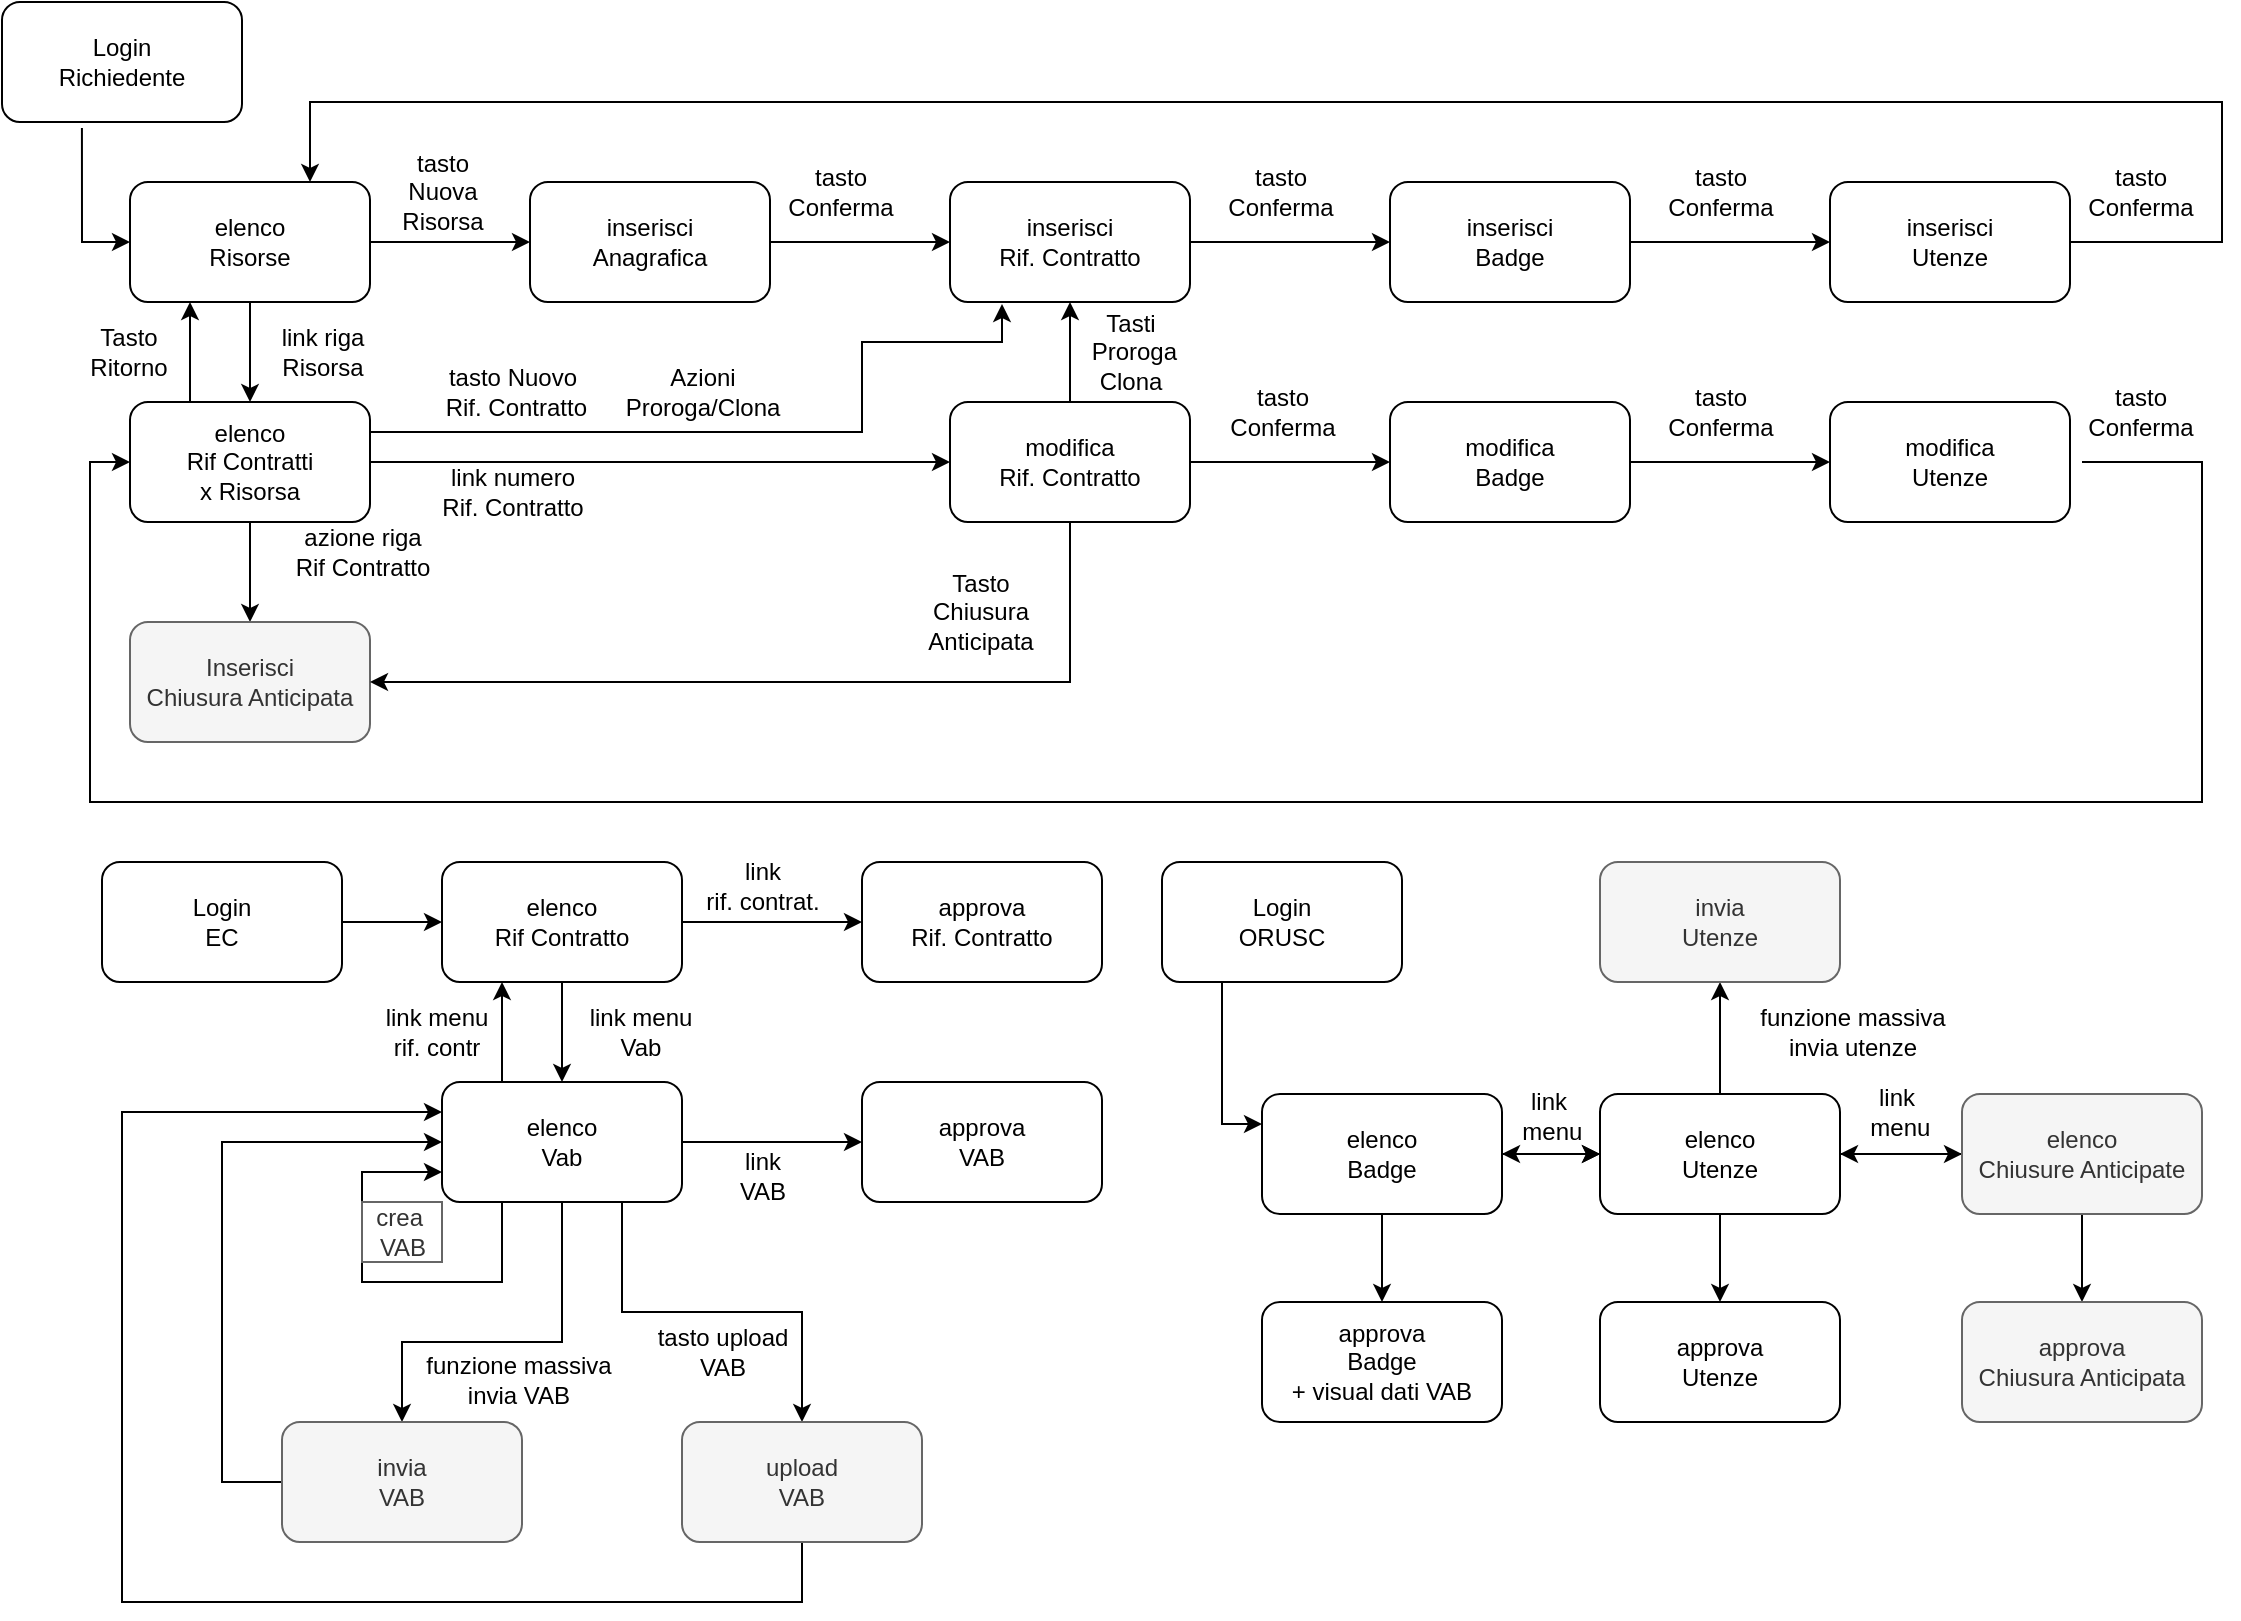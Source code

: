 <mxfile version="12.6.5" type="device"><diagram id="5g_7nbuAOR0tkVPOFlmu" name="Page-1"><mxGraphModel dx="1422" dy="851" grid="1" gridSize="10" guides="1" tooltips="1" connect="1" arrows="1" fold="1" page="1" pageScale="1" pageWidth="1169" pageHeight="827" math="0" shadow="0"><root><mxCell id="0"/><mxCell id="1" parent="0"/><mxCell id="WuMZqSiyJ-dTgNfGxPQP-13" style="edgeStyle=orthogonalEdgeStyle;rounded=0;orthogonalLoop=1;jettySize=auto;html=1;exitX=1;exitY=0.5;exitDx=0;exitDy=0;entryX=0;entryY=0.5;entryDx=0;entryDy=0;" parent="1" source="WuMZqSiyJ-dTgNfGxPQP-3" target="WuMZqSiyJ-dTgNfGxPQP-4" edge="1"><mxGeometry relative="1" as="geometry"/></mxCell><mxCell id="WuMZqSiyJ-dTgNfGxPQP-19" style="edgeStyle=orthogonalEdgeStyle;rounded=0;orthogonalLoop=1;jettySize=auto;html=1;exitX=0.5;exitY=1;exitDx=0;exitDy=0;" parent="1" source="WuMZqSiyJ-dTgNfGxPQP-3" target="WuMZqSiyJ-dTgNfGxPQP-8" edge="1"><mxGeometry relative="1" as="geometry"/></mxCell><mxCell id="WuMZqSiyJ-dTgNfGxPQP-3" value="elenco&lt;br&gt;Risorse" style="rounded=1;whiteSpace=wrap;html=1;" parent="1" vertex="1"><mxGeometry x="84" y="100" width="120" height="60" as="geometry"/></mxCell><mxCell id="WuMZqSiyJ-dTgNfGxPQP-12" style="edgeStyle=orthogonalEdgeStyle;rounded=0;orthogonalLoop=1;jettySize=auto;html=1;" parent="1" source="WuMZqSiyJ-dTgNfGxPQP-4" target="WuMZqSiyJ-dTgNfGxPQP-5" edge="1"><mxGeometry relative="1" as="geometry"/></mxCell><mxCell id="WuMZqSiyJ-dTgNfGxPQP-4" value="inserisci&lt;br&gt;Anagrafica" style="rounded=1;whiteSpace=wrap;html=1;" parent="1" vertex="1"><mxGeometry x="284" y="100" width="120" height="60" as="geometry"/></mxCell><mxCell id="WuMZqSiyJ-dTgNfGxPQP-10" style="edgeStyle=orthogonalEdgeStyle;rounded=0;orthogonalLoop=1;jettySize=auto;html=1;exitX=1;exitY=0.5;exitDx=0;exitDy=0;entryX=0;entryY=0.5;entryDx=0;entryDy=0;" parent="1" source="WuMZqSiyJ-dTgNfGxPQP-5" target="WuMZqSiyJ-dTgNfGxPQP-6" edge="1"><mxGeometry relative="1" as="geometry"/></mxCell><mxCell id="WuMZqSiyJ-dTgNfGxPQP-5" value="inserisci&lt;br&gt;Rif. Contratto" style="rounded=1;whiteSpace=wrap;html=1;" parent="1" vertex="1"><mxGeometry x="494" y="100" width="120" height="60" as="geometry"/></mxCell><mxCell id="WuMZqSiyJ-dTgNfGxPQP-11" style="edgeStyle=orthogonalEdgeStyle;rounded=0;orthogonalLoop=1;jettySize=auto;html=1;exitX=1;exitY=0.5;exitDx=0;exitDy=0;" parent="1" source="WuMZqSiyJ-dTgNfGxPQP-6" target="WuMZqSiyJ-dTgNfGxPQP-7" edge="1"><mxGeometry relative="1" as="geometry"/></mxCell><mxCell id="WuMZqSiyJ-dTgNfGxPQP-6" value="inserisci&lt;br&gt;Badge" style="rounded=1;whiteSpace=wrap;html=1;" parent="1" vertex="1"><mxGeometry x="714" y="100" width="120" height="60" as="geometry"/></mxCell><mxCell id="I4x28hHLu3BhtlJrSXIA-20" style="edgeStyle=orthogonalEdgeStyle;rounded=0;orthogonalLoop=1;jettySize=auto;html=1;entryX=0.75;entryY=0;entryDx=0;entryDy=0;exitX=1;exitY=0.5;exitDx=0;exitDy=0;" edge="1" parent="1" source="WuMZqSiyJ-dTgNfGxPQP-7" target="WuMZqSiyJ-dTgNfGxPQP-3"><mxGeometry relative="1" as="geometry"><Array as="points"><mxPoint x="1130" y="130"/><mxPoint x="1130" y="60"/><mxPoint x="174" y="60"/></Array></mxGeometry></mxCell><mxCell id="WuMZqSiyJ-dTgNfGxPQP-7" value="inserisci&lt;br&gt;Utenze" style="rounded=1;whiteSpace=wrap;html=1;" parent="1" vertex="1"><mxGeometry x="934" y="100" width="120" height="60" as="geometry"/></mxCell><mxCell id="feaPhZrYeGIzpNrOJpAi-2" style="edgeStyle=orthogonalEdgeStyle;rounded=0;orthogonalLoop=1;jettySize=auto;html=1;" parent="1" source="WuMZqSiyJ-dTgNfGxPQP-8" target="feaPhZrYeGIzpNrOJpAi-1" edge="1"><mxGeometry relative="1" as="geometry"/></mxCell><mxCell id="I4x28hHLu3BhtlJrSXIA-1" style="edgeStyle=orthogonalEdgeStyle;rounded=0;orthogonalLoop=1;jettySize=auto;html=1;exitX=1;exitY=0.25;exitDx=0;exitDy=0;" edge="1" parent="1" source="WuMZqSiyJ-dTgNfGxPQP-8"><mxGeometry relative="1" as="geometry"><mxPoint x="520" y="161" as="targetPoint"/><Array as="points"><mxPoint x="450" y="225"/><mxPoint x="450" y="180"/><mxPoint x="520" y="180"/></Array></mxGeometry></mxCell><mxCell id="I4x28hHLu3BhtlJrSXIA-5" style="edgeStyle=orthogonalEdgeStyle;rounded=0;orthogonalLoop=1;jettySize=auto;html=1;entryX=0;entryY=0.5;entryDx=0;entryDy=0;" edge="1" parent="1" source="WuMZqSiyJ-dTgNfGxPQP-8" target="I4x28hHLu3BhtlJrSXIA-4"><mxGeometry relative="1" as="geometry"/></mxCell><mxCell id="I4x28hHLu3BhtlJrSXIA-24" style="edgeStyle=orthogonalEdgeStyle;rounded=0;orthogonalLoop=1;jettySize=auto;html=1;entryX=0.25;entryY=1;entryDx=0;entryDy=0;exitX=0.25;exitY=0;exitDx=0;exitDy=0;" edge="1" parent="1" source="WuMZqSiyJ-dTgNfGxPQP-8" target="WuMZqSiyJ-dTgNfGxPQP-3"><mxGeometry relative="1" as="geometry"/></mxCell><mxCell id="WuMZqSiyJ-dTgNfGxPQP-8" value="elenco&lt;br&gt;Rif Contratti&lt;br&gt;x Risorsa" style="rounded=1;whiteSpace=wrap;html=1;" parent="1" vertex="1"><mxGeometry x="84" y="210" width="120" height="60" as="geometry"/></mxCell><mxCell id="WuMZqSiyJ-dTgNfGxPQP-14" value="tasto&lt;br&gt;Nuova &lt;br&gt;Risorsa" style="text;html=1;align=center;verticalAlign=middle;resizable=0;points=[];autosize=1;" parent="1" vertex="1"><mxGeometry x="210" y="80" width="60" height="50" as="geometry"/></mxCell><mxCell id="WuMZqSiyJ-dTgNfGxPQP-15" value="tasto&lt;br&gt;Conferma" style="text;html=1;align=center;verticalAlign=middle;resizable=0;points=[];autosize=1;" parent="1" vertex="1"><mxGeometry x="404" y="90" width="70" height="30" as="geometry"/></mxCell><mxCell id="WuMZqSiyJ-dTgNfGxPQP-17" value="tasto&lt;br&gt;Conferma" style="text;html=1;align=center;verticalAlign=middle;resizable=0;points=[];autosize=1;" parent="1" vertex="1"><mxGeometry x="624" y="90" width="70" height="30" as="geometry"/></mxCell><mxCell id="WuMZqSiyJ-dTgNfGxPQP-18" value="tasto&lt;br&gt;Conferma" style="text;html=1;align=center;verticalAlign=middle;resizable=0;points=[];autosize=1;" parent="1" vertex="1"><mxGeometry x="844" y="90" width="70" height="30" as="geometry"/></mxCell><mxCell id="WuMZqSiyJ-dTgNfGxPQP-20" value="link riga&lt;br&gt;Risorsa" style="text;html=1;align=center;verticalAlign=middle;resizable=0;points=[];autosize=1;" parent="1" vertex="1"><mxGeometry x="150" y="170" width="60" height="30" as="geometry"/></mxCell><mxCell id="WuMZqSiyJ-dTgNfGxPQP-21" value="tasto&amp;nbsp;Nuovo&lt;br&gt;&amp;nbsp;Rif. Contratto" style="text;html=1;align=center;verticalAlign=middle;resizable=0;points=[];autosize=1;" parent="1" vertex="1"><mxGeometry x="230" y="190" width="90" height="30" as="geometry"/></mxCell><mxCell id="WuMZqSiyJ-dTgNfGxPQP-23" value="link numero&lt;br&gt;Rif. Contratto" style="text;html=1;align=center;verticalAlign=middle;resizable=0;points=[];autosize=1;" parent="1" vertex="1"><mxGeometry x="230" y="240" width="90" height="30" as="geometry"/></mxCell><mxCell id="WuMZqSiyJ-dTgNfGxPQP-25" style="edgeStyle=orthogonalEdgeStyle;rounded=0;orthogonalLoop=1;jettySize=auto;html=1;entryX=0;entryY=0.5;entryDx=0;entryDy=0;exitX=0.333;exitY=1.05;exitDx=0;exitDy=0;exitPerimeter=0;" parent="1" source="WuMZqSiyJ-dTgNfGxPQP-24" target="WuMZqSiyJ-dTgNfGxPQP-3" edge="1"><mxGeometry relative="1" as="geometry"/></mxCell><mxCell id="WuMZqSiyJ-dTgNfGxPQP-24" value="Login&lt;br&gt;Richiedente" style="rounded=1;whiteSpace=wrap;html=1;" parent="1" vertex="1"><mxGeometry x="20" y="10" width="120" height="60" as="geometry"/></mxCell><mxCell id="WuMZqSiyJ-dTgNfGxPQP-29" style="edgeStyle=orthogonalEdgeStyle;rounded=0;orthogonalLoop=1;jettySize=auto;html=1;" parent="1" source="WuMZqSiyJ-dTgNfGxPQP-27" target="WuMZqSiyJ-dTgNfGxPQP-28" edge="1"><mxGeometry relative="1" as="geometry"/></mxCell><mxCell id="WuMZqSiyJ-dTgNfGxPQP-27" value="Login&lt;br&gt;EC" style="rounded=1;whiteSpace=wrap;html=1;" parent="1" vertex="1"><mxGeometry x="70" y="440" width="120" height="60" as="geometry"/></mxCell><mxCell id="WuMZqSiyJ-dTgNfGxPQP-31" style="edgeStyle=orthogonalEdgeStyle;rounded=0;orthogonalLoop=1;jettySize=auto;html=1;" parent="1" source="WuMZqSiyJ-dTgNfGxPQP-28" target="WuMZqSiyJ-dTgNfGxPQP-30" edge="1"><mxGeometry relative="1" as="geometry"/></mxCell><mxCell id="WuMZqSiyJ-dTgNfGxPQP-43" style="edgeStyle=orthogonalEdgeStyle;rounded=0;orthogonalLoop=1;jettySize=auto;html=1;entryX=0;entryY=0.5;entryDx=0;entryDy=0;" parent="1" source="WuMZqSiyJ-dTgNfGxPQP-28" target="I4x28hHLu3BhtlJrSXIA-29" edge="1"><mxGeometry relative="1" as="geometry"><mxPoint x="450" y="470" as="targetPoint"/></mxGeometry></mxCell><mxCell id="WuMZqSiyJ-dTgNfGxPQP-28" value="elenco&lt;br&gt;Rif Contratto" style="rounded=1;whiteSpace=wrap;html=1;" parent="1" vertex="1"><mxGeometry x="240" y="440" width="120" height="60" as="geometry"/></mxCell><mxCell id="WuMZqSiyJ-dTgNfGxPQP-36" style="edgeStyle=orthogonalEdgeStyle;rounded=0;orthogonalLoop=1;jettySize=auto;html=1;exitX=0.75;exitY=1;exitDx=0;exitDy=0;" parent="1" source="WuMZqSiyJ-dTgNfGxPQP-30" target="WuMZqSiyJ-dTgNfGxPQP-35" edge="1"><mxGeometry relative="1" as="geometry"/></mxCell><mxCell id="WuMZqSiyJ-dTgNfGxPQP-40" style="edgeStyle=orthogonalEdgeStyle;rounded=0;orthogonalLoop=1;jettySize=auto;html=1;entryX=0;entryY=0.5;entryDx=0;entryDy=0;" parent="1" source="WuMZqSiyJ-dTgNfGxPQP-30" target="WuMZqSiyJ-dTgNfGxPQP-39" edge="1"><mxGeometry relative="1" as="geometry"/></mxCell><mxCell id="WuMZqSiyJ-dTgNfGxPQP-47" style="edgeStyle=orthogonalEdgeStyle;rounded=0;orthogonalLoop=1;jettySize=auto;html=1;entryX=0.5;entryY=0;entryDx=0;entryDy=0;" parent="1" source="WuMZqSiyJ-dTgNfGxPQP-30" target="WuMZqSiyJ-dTgNfGxPQP-46" edge="1"><mxGeometry relative="1" as="geometry"><Array as="points"><mxPoint x="300" y="680"/><mxPoint x="220" y="680"/></Array></mxGeometry></mxCell><mxCell id="I4x28hHLu3BhtlJrSXIA-30" style="edgeStyle=orthogonalEdgeStyle;rounded=0;orthogonalLoop=1;jettySize=auto;html=1;exitX=0.25;exitY=0;exitDx=0;exitDy=0;" edge="1" parent="1" source="WuMZqSiyJ-dTgNfGxPQP-30" target="WuMZqSiyJ-dTgNfGxPQP-28"><mxGeometry relative="1" as="geometry"><Array as="points"><mxPoint x="270" y="510"/><mxPoint x="270" y="510"/></Array></mxGeometry></mxCell><mxCell id="WuMZqSiyJ-dTgNfGxPQP-30" value="elenco&lt;br&gt;Vab" style="rounded=1;whiteSpace=wrap;html=1;" parent="1" vertex="1"><mxGeometry x="240" y="550" width="120" height="60" as="geometry"/></mxCell><mxCell id="WuMZqSiyJ-dTgNfGxPQP-32" value="link menu&lt;br&gt;Vab" style="text;html=1;align=center;verticalAlign=middle;resizable=0;points=[];autosize=1;" parent="1" vertex="1"><mxGeometry x="304" y="510" width="70" height="30" as="geometry"/></mxCell><mxCell id="WuMZqSiyJ-dTgNfGxPQP-33" style="edgeStyle=orthogonalEdgeStyle;rounded=0;orthogonalLoop=1;jettySize=auto;html=1;entryX=0;entryY=0.75;entryDx=0;entryDy=0;exitX=0.25;exitY=1;exitDx=0;exitDy=0;" parent="1" source="WuMZqSiyJ-dTgNfGxPQP-30" target="WuMZqSiyJ-dTgNfGxPQP-30" edge="1"><mxGeometry relative="1" as="geometry"><Array as="points"><mxPoint x="270" y="650"/><mxPoint x="200" y="650"/><mxPoint x="200" y="595"/></Array></mxGeometry></mxCell><mxCell id="WuMZqSiyJ-dTgNfGxPQP-34" value="crea&amp;nbsp;&lt;br&gt;VAB" style="text;html=1;align=center;verticalAlign=middle;resizable=0;points=[];autosize=1;fillColor=#ffffff;strokeColor=#666666;fontColor=#333333;" parent="1" vertex="1"><mxGeometry x="200" y="610" width="40" height="30" as="geometry"/></mxCell><mxCell id="WuMZqSiyJ-dTgNfGxPQP-53" style="edgeStyle=orthogonalEdgeStyle;rounded=0;orthogonalLoop=1;jettySize=auto;html=1;entryX=0;entryY=0.25;entryDx=0;entryDy=0;" parent="1" source="WuMZqSiyJ-dTgNfGxPQP-35" target="WuMZqSiyJ-dTgNfGxPQP-30" edge="1"><mxGeometry relative="1" as="geometry"><Array as="points"><mxPoint x="420" y="810"/><mxPoint x="80" y="810"/><mxPoint x="80" y="565"/></Array></mxGeometry></mxCell><mxCell id="WuMZqSiyJ-dTgNfGxPQP-35" value="upload&lt;br&gt;VAB" style="rounded=1;whiteSpace=wrap;html=1;fillColor=#f5f5f5;strokeColor=#666666;fontColor=#333333;" parent="1" vertex="1"><mxGeometry x="360" y="720" width="120" height="60" as="geometry"/></mxCell><mxCell id="WuMZqSiyJ-dTgNfGxPQP-37" value="tasto upload&lt;br&gt;VAB" style="text;html=1;align=center;verticalAlign=middle;resizable=0;points=[];autosize=1;" parent="1" vertex="1"><mxGeometry x="340" y="670" width="80" height="30" as="geometry"/></mxCell><mxCell id="WuMZqSiyJ-dTgNfGxPQP-39" value="approva&lt;br&gt;VAB" style="rounded=1;whiteSpace=wrap;html=1;" parent="1" vertex="1"><mxGeometry x="450" y="550" width="120" height="60" as="geometry"/></mxCell><mxCell id="WuMZqSiyJ-dTgNfGxPQP-41" value="link&lt;br&gt;VAB" style="text;html=1;align=center;verticalAlign=middle;resizable=0;points=[];autosize=1;" parent="1" vertex="1"><mxGeometry x="380" y="582" width="40" height="30" as="geometry"/></mxCell><mxCell id="I4x28hHLu3BhtlJrSXIA-35" style="edgeStyle=orthogonalEdgeStyle;rounded=0;orthogonalLoop=1;jettySize=auto;html=1;entryX=0;entryY=0.25;entryDx=0;entryDy=0;exitX=0.25;exitY=1;exitDx=0;exitDy=0;" edge="1" parent="1" source="WuMZqSiyJ-dTgNfGxPQP-44" target="WuMZqSiyJ-dTgNfGxPQP-54"><mxGeometry relative="1" as="geometry"/></mxCell><mxCell id="WuMZqSiyJ-dTgNfGxPQP-44" value="Login&lt;br&gt;ORUSC" style="rounded=1;whiteSpace=wrap;html=1;" parent="1" vertex="1"><mxGeometry x="600" y="440" width="120" height="60" as="geometry"/></mxCell><mxCell id="WuMZqSiyJ-dTgNfGxPQP-49" style="edgeStyle=orthogonalEdgeStyle;rounded=0;orthogonalLoop=1;jettySize=auto;html=1;entryX=0;entryY=0.5;entryDx=0;entryDy=0;" parent="1" source="WuMZqSiyJ-dTgNfGxPQP-46" target="WuMZqSiyJ-dTgNfGxPQP-30" edge="1"><mxGeometry relative="1" as="geometry"><Array as="points"><mxPoint x="130" y="750"/><mxPoint x="130" y="580"/></Array></mxGeometry></mxCell><mxCell id="WuMZqSiyJ-dTgNfGxPQP-46" value="invia&lt;br&gt;VAB" style="rounded=1;whiteSpace=wrap;html=1;fillColor=#f5f5f5;strokeColor=#666666;fontColor=#333333;" parent="1" vertex="1"><mxGeometry x="160" y="720" width="120" height="60" as="geometry"/></mxCell><mxCell id="WuMZqSiyJ-dTgNfGxPQP-48" value="funzione massiva&lt;br&gt;invia VAB" style="text;html=1;align=center;verticalAlign=middle;resizable=0;points=[];autosize=1;" parent="1" vertex="1"><mxGeometry x="223" y="684" width="110" height="30" as="geometry"/></mxCell><mxCell id="WuMZqSiyJ-dTgNfGxPQP-60" style="edgeStyle=orthogonalEdgeStyle;rounded=0;orthogonalLoop=1;jettySize=auto;html=1;exitX=0.5;exitY=1;exitDx=0;exitDy=0;entryX=0.5;entryY=0;entryDx=0;entryDy=0;" parent="1" source="WuMZqSiyJ-dTgNfGxPQP-54" target="WuMZqSiyJ-dTgNfGxPQP-55" edge="1"><mxGeometry relative="1" as="geometry"/></mxCell><mxCell id="I4x28hHLu3BhtlJrSXIA-37" style="edgeStyle=orthogonalEdgeStyle;rounded=0;orthogonalLoop=1;jettySize=auto;html=1;" edge="1" parent="1" source="WuMZqSiyJ-dTgNfGxPQP-54" target="WuMZqSiyJ-dTgNfGxPQP-56"><mxGeometry relative="1" as="geometry"/></mxCell><mxCell id="I4x28hHLu3BhtlJrSXIA-40" value="" style="edgeStyle=orthogonalEdgeStyle;rounded=0;orthogonalLoop=1;jettySize=auto;html=1;" edge="1" parent="1" source="WuMZqSiyJ-dTgNfGxPQP-54" target="WuMZqSiyJ-dTgNfGxPQP-56"><mxGeometry relative="1" as="geometry"/></mxCell><mxCell id="WuMZqSiyJ-dTgNfGxPQP-54" value="elenco&lt;br&gt;Badge" style="rounded=1;whiteSpace=wrap;html=1;" parent="1" vertex="1"><mxGeometry x="650" y="556" width="120" height="60" as="geometry"/></mxCell><mxCell id="WuMZqSiyJ-dTgNfGxPQP-55" value="approva&lt;br&gt;Badge&lt;br&gt;+ visual dati VAB" style="rounded=1;whiteSpace=wrap;html=1;" parent="1" vertex="1"><mxGeometry x="650" y="660" width="120" height="60" as="geometry"/></mxCell><mxCell id="WuMZqSiyJ-dTgNfGxPQP-64" style="edgeStyle=orthogonalEdgeStyle;rounded=0;orthogonalLoop=1;jettySize=auto;html=1;exitX=0.5;exitY=1;exitDx=0;exitDy=0;" parent="1" source="WuMZqSiyJ-dTgNfGxPQP-56" target="WuMZqSiyJ-dTgNfGxPQP-57" edge="1"><mxGeometry relative="1" as="geometry"/></mxCell><mxCell id="I4x28hHLu3BhtlJrSXIA-36" style="edgeStyle=orthogonalEdgeStyle;rounded=0;orthogonalLoop=1;jettySize=auto;html=1;" edge="1" parent="1" source="WuMZqSiyJ-dTgNfGxPQP-56" target="WuMZqSiyJ-dTgNfGxPQP-58"><mxGeometry relative="1" as="geometry"/></mxCell><mxCell id="I4x28hHLu3BhtlJrSXIA-38" style="edgeStyle=orthogonalEdgeStyle;rounded=0;orthogonalLoop=1;jettySize=auto;html=1;" edge="1" parent="1" source="WuMZqSiyJ-dTgNfGxPQP-56" target="I4x28hHLu3BhtlJrSXIA-33"><mxGeometry relative="1" as="geometry"/></mxCell><mxCell id="I4x28hHLu3BhtlJrSXIA-39" style="edgeStyle=orthogonalEdgeStyle;rounded=0;orthogonalLoop=1;jettySize=auto;html=1;" edge="1" parent="1" source="WuMZqSiyJ-dTgNfGxPQP-56" target="WuMZqSiyJ-dTgNfGxPQP-54"><mxGeometry relative="1" as="geometry"/></mxCell><mxCell id="WuMZqSiyJ-dTgNfGxPQP-56" value="elenco&lt;br&gt;Utenze" style="rounded=1;whiteSpace=wrap;html=1;" parent="1" vertex="1"><mxGeometry x="819" y="556" width="120" height="60" as="geometry"/></mxCell><mxCell id="WuMZqSiyJ-dTgNfGxPQP-57" value="approva&lt;br&gt;Utenze" style="rounded=1;whiteSpace=wrap;html=1;" parent="1" vertex="1"><mxGeometry x="819" y="660" width="120" height="60" as="geometry"/></mxCell><mxCell id="WuMZqSiyJ-dTgNfGxPQP-58" value="invia&lt;br&gt;Utenze" style="rounded=1;whiteSpace=wrap;html=1;fillColor=#f5f5f5;strokeColor=#666666;fontColor=#333333;" parent="1" vertex="1"><mxGeometry x="819" y="440" width="120" height="60" as="geometry"/></mxCell><mxCell id="feaPhZrYeGIzpNrOJpAi-1" value="Inserisci&lt;br&gt;Chiusura Anticipata" style="rounded=1;whiteSpace=wrap;html=1;fillColor=#f5f5f5;strokeColor=#666666;fontColor=#333333;" parent="1" vertex="1"><mxGeometry x="84" y="320" width="120" height="60" as="geometry"/></mxCell><mxCell id="I4x28hHLu3BhtlJrSXIA-9" style="edgeStyle=orthogonalEdgeStyle;rounded=0;orthogonalLoop=1;jettySize=auto;html=1;" edge="1" parent="1" source="I4x28hHLu3BhtlJrSXIA-4" target="WuMZqSiyJ-dTgNfGxPQP-5"><mxGeometry relative="1" as="geometry"/></mxCell><mxCell id="I4x28hHLu3BhtlJrSXIA-11" style="edgeStyle=orthogonalEdgeStyle;rounded=0;orthogonalLoop=1;jettySize=auto;html=1;entryX=1;entryY=0.5;entryDx=0;entryDy=0;" edge="1" parent="1" source="I4x28hHLu3BhtlJrSXIA-4" target="feaPhZrYeGIzpNrOJpAi-1"><mxGeometry relative="1" as="geometry"><Array as="points"><mxPoint x="554" y="350"/></Array></mxGeometry></mxCell><mxCell id="I4x28hHLu3BhtlJrSXIA-13" style="edgeStyle=orthogonalEdgeStyle;rounded=0;orthogonalLoop=1;jettySize=auto;html=1;entryX=0;entryY=0.5;entryDx=0;entryDy=0;" edge="1" parent="1" source="I4x28hHLu3BhtlJrSXIA-4" target="I4x28hHLu3BhtlJrSXIA-7"><mxGeometry relative="1" as="geometry"/></mxCell><mxCell id="I4x28hHLu3BhtlJrSXIA-4" value="modifica&lt;br&gt;Rif. Contratto" style="rounded=1;whiteSpace=wrap;html=1;" vertex="1" parent="1"><mxGeometry x="494" y="210" width="120" height="60" as="geometry"/></mxCell><mxCell id="I4x28hHLu3BhtlJrSXIA-6" value="azione riga&lt;br&gt;Rif Contratto" style="text;html=1;align=center;verticalAlign=middle;resizable=0;points=[];autosize=1;" vertex="1" parent="1"><mxGeometry x="160" y="270" width="80" height="30" as="geometry"/></mxCell><mxCell id="I4x28hHLu3BhtlJrSXIA-14" style="edgeStyle=orthogonalEdgeStyle;rounded=0;orthogonalLoop=1;jettySize=auto;html=1;entryX=0;entryY=0.5;entryDx=0;entryDy=0;" edge="1" parent="1" source="I4x28hHLu3BhtlJrSXIA-7" target="I4x28hHLu3BhtlJrSXIA-8"><mxGeometry relative="1" as="geometry"/></mxCell><mxCell id="I4x28hHLu3BhtlJrSXIA-7" value="modifica&lt;br&gt;Badge" style="rounded=1;whiteSpace=wrap;html=1;" vertex="1" parent="1"><mxGeometry x="714" y="210" width="120" height="60" as="geometry"/></mxCell><mxCell id="I4x28hHLu3BhtlJrSXIA-22" style="edgeStyle=orthogonalEdgeStyle;rounded=0;orthogonalLoop=1;jettySize=auto;html=1;entryX=0;entryY=0.5;entryDx=0;entryDy=0;" edge="1" parent="1" target="WuMZqSiyJ-dTgNfGxPQP-8"><mxGeometry relative="1" as="geometry"><mxPoint x="1060" y="240" as="sourcePoint"/><Array as="points"><mxPoint x="1120" y="240"/><mxPoint x="1120" y="410"/><mxPoint x="64" y="410"/><mxPoint x="64" y="240"/></Array></mxGeometry></mxCell><mxCell id="I4x28hHLu3BhtlJrSXIA-8" value="modifica&lt;br&gt;Utenze" style="rounded=1;whiteSpace=wrap;html=1;" vertex="1" parent="1"><mxGeometry x="934" y="210" width="120" height="60" as="geometry"/></mxCell><mxCell id="I4x28hHLu3BhtlJrSXIA-10" value="Tasti&lt;br&gt;&amp;nbsp;Proroga &lt;br&gt;Clona" style="text;html=1;align=center;verticalAlign=middle;resizable=0;points=[];autosize=1;" vertex="1" parent="1"><mxGeometry x="554" y="160" width="60" height="50" as="geometry"/></mxCell><mxCell id="I4x28hHLu3BhtlJrSXIA-12" value="Tasto&lt;br&gt;Chiusura&lt;br&gt;Anticipata" style="text;html=1;align=center;verticalAlign=middle;resizable=0;points=[];autosize=1;" vertex="1" parent="1"><mxGeometry x="474" y="290" width="70" height="50" as="geometry"/></mxCell><mxCell id="I4x28hHLu3BhtlJrSXIA-15" value="tasto&lt;br&gt;Conferma" style="text;html=1;align=center;verticalAlign=middle;resizable=0;points=[];autosize=1;" vertex="1" parent="1"><mxGeometry x="844" y="200" width="70" height="30" as="geometry"/></mxCell><mxCell id="I4x28hHLu3BhtlJrSXIA-16" value="tasto&lt;br&gt;Conferma" style="text;html=1;align=center;verticalAlign=middle;resizable=0;points=[];autosize=1;" vertex="1" parent="1"><mxGeometry x="625" y="200" width="70" height="30" as="geometry"/></mxCell><mxCell id="I4x28hHLu3BhtlJrSXIA-17" value="Azioni&lt;br&gt;Proroga/Clona" style="text;html=1;align=center;verticalAlign=middle;resizable=0;points=[];autosize=1;" vertex="1" parent="1"><mxGeometry x="320" y="190" width="100" height="30" as="geometry"/></mxCell><mxCell id="I4x28hHLu3BhtlJrSXIA-21" value="tasto&lt;br&gt;Conferma" style="text;html=1;align=center;verticalAlign=middle;resizable=0;points=[];autosize=1;" vertex="1" parent="1"><mxGeometry x="1054" y="90" width="70" height="30" as="geometry"/></mxCell><mxCell id="I4x28hHLu3BhtlJrSXIA-23" value="tasto&lt;br&gt;Conferma" style="text;html=1;align=center;verticalAlign=middle;resizable=0;points=[];autosize=1;" vertex="1" parent="1"><mxGeometry x="1054" y="200" width="70" height="30" as="geometry"/></mxCell><mxCell id="I4x28hHLu3BhtlJrSXIA-25" value="Tasto&lt;br&gt;Ritorno" style="text;html=1;align=center;verticalAlign=middle;resizable=0;points=[];autosize=1;" vertex="1" parent="1"><mxGeometry x="53" y="170" width="60" height="30" as="geometry"/></mxCell><mxCell id="I4x28hHLu3BhtlJrSXIA-29" value="approva&lt;br&gt;Rif. Contratto" style="rounded=1;whiteSpace=wrap;html=1;" vertex="1" parent="1"><mxGeometry x="450" y="440" width="120" height="60" as="geometry"/></mxCell><mxCell id="I4x28hHLu3BhtlJrSXIA-31" value="link menu&lt;br&gt;rif. contr" style="text;html=1;align=center;verticalAlign=middle;resizable=0;points=[];autosize=1;" vertex="1" parent="1"><mxGeometry x="202" y="510" width="70" height="30" as="geometry"/></mxCell><mxCell id="I4x28hHLu3BhtlJrSXIA-32" value="link&lt;br&gt;rif. contrat." style="text;html=1;align=center;verticalAlign=middle;resizable=0;points=[];autosize=1;" vertex="1" parent="1"><mxGeometry x="365" y="437" width="70" height="30" as="geometry"/></mxCell><mxCell id="I4x28hHLu3BhtlJrSXIA-43" style="edgeStyle=orthogonalEdgeStyle;rounded=0;orthogonalLoop=1;jettySize=auto;html=1;" edge="1" parent="1" source="I4x28hHLu3BhtlJrSXIA-33" target="WuMZqSiyJ-dTgNfGxPQP-56"><mxGeometry relative="1" as="geometry"/></mxCell><mxCell id="I4x28hHLu3BhtlJrSXIA-44" style="edgeStyle=orthogonalEdgeStyle;rounded=0;orthogonalLoop=1;jettySize=auto;html=1;" edge="1" parent="1" source="I4x28hHLu3BhtlJrSXIA-33" target="I4x28hHLu3BhtlJrSXIA-34"><mxGeometry relative="1" as="geometry"/></mxCell><mxCell id="I4x28hHLu3BhtlJrSXIA-33" value="elenco&lt;br&gt;Chiusure Anticipate" style="rounded=1;whiteSpace=wrap;html=1;fillColor=#f5f5f5;strokeColor=#666666;fontColor=#333333;" vertex="1" parent="1"><mxGeometry x="1000" y="556" width="120" height="60" as="geometry"/></mxCell><mxCell id="I4x28hHLu3BhtlJrSXIA-34" value="approva &lt;br&gt;Chiusura Anticipata" style="rounded=1;whiteSpace=wrap;html=1;fillColor=#f5f5f5;strokeColor=#666666;fontColor=#333333;" vertex="1" parent="1"><mxGeometry x="1000" y="660" width="120" height="60" as="geometry"/></mxCell><mxCell id="I4x28hHLu3BhtlJrSXIA-41" value="link&lt;br&gt;&amp;nbsp;menu" style="text;html=1;align=center;verticalAlign=middle;resizable=0;points=[];autosize=1;" vertex="1" parent="1"><mxGeometry x="768" y="552" width="50" height="30" as="geometry"/></mxCell><mxCell id="I4x28hHLu3BhtlJrSXIA-42" value="link&lt;br&gt;&amp;nbsp;menu" style="text;html=1;align=center;verticalAlign=middle;resizable=0;points=[];autosize=1;" vertex="1" parent="1"><mxGeometry x="942" y="550" width="50" height="30" as="geometry"/></mxCell><mxCell id="I4x28hHLu3BhtlJrSXIA-45" value="funzione massiva&lt;br&gt;invia utenze" style="text;html=1;align=center;verticalAlign=middle;resizable=0;points=[];autosize=1;" vertex="1" parent="1"><mxGeometry x="890" y="510" width="110" height="30" as="geometry"/></mxCell></root></mxGraphModel></diagram></mxfile>